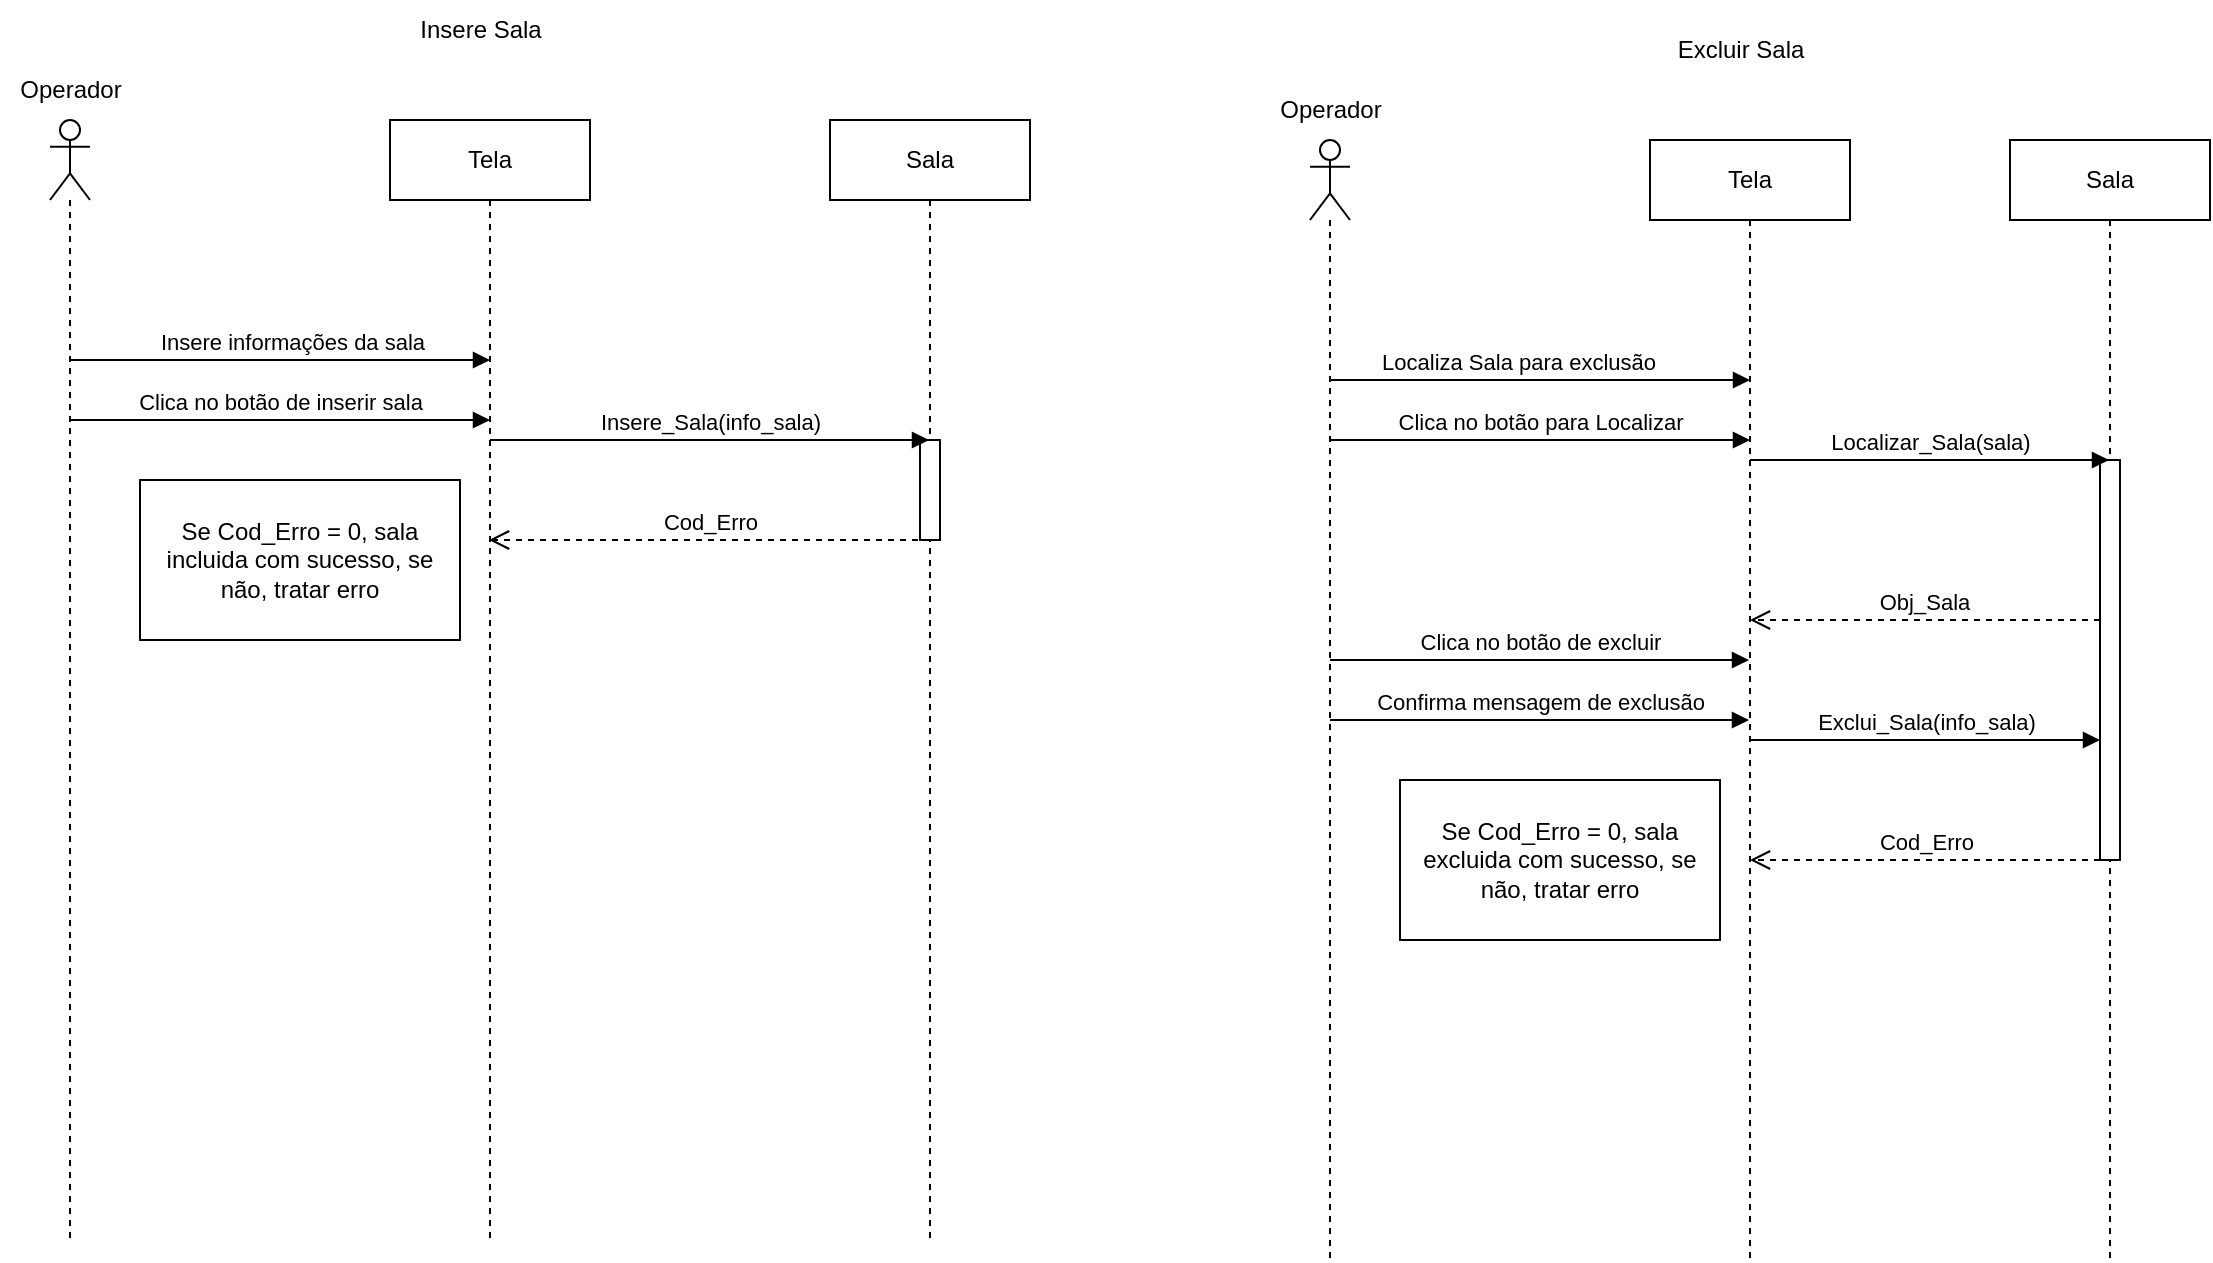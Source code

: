 <mxfile version="24.5.5" type="github">
  <diagram name="Page-1" id="2YBvvXClWsGukQMizWep">
    <mxGraphModel dx="794" dy="446" grid="1" gridSize="10" guides="1" tooltips="1" connect="1" arrows="1" fold="1" page="1" pageScale="1" pageWidth="850" pageHeight="1100" math="0" shadow="0">
      <root>
        <mxCell id="0" />
        <mxCell id="1" parent="0" />
        <mxCell id="hHIQW_2cjc0C5UHv6x5c-1" value="Insere Sala" style="text;html=1;align=center;verticalAlign=middle;resizable=0;points=[];autosize=1;strokeColor=none;fillColor=none;" vertex="1" parent="1">
          <mxGeometry x="255" y="20" width="80" height="30" as="geometry" />
        </mxCell>
        <mxCell id="hHIQW_2cjc0C5UHv6x5c-4" value="Tela" style="shape=umlLifeline;perimeter=lifelinePerimeter;whiteSpace=wrap;html=1;container=1;dropTarget=0;collapsible=0;recursiveResize=0;outlineConnect=0;portConstraint=eastwest;newEdgeStyle={&quot;edgeStyle&quot;:&quot;elbowEdgeStyle&quot;,&quot;elbow&quot;:&quot;vertical&quot;,&quot;curved&quot;:0,&quot;rounded&quot;:0};" vertex="1" parent="1">
          <mxGeometry x="250" y="80" width="100" height="560" as="geometry" />
        </mxCell>
        <mxCell id="hHIQW_2cjc0C5UHv6x5c-5" value="Insere informações da sala" style="html=1;verticalAlign=bottom;endArrow=block;curved=0;rounded=0;" edge="1" parent="1" source="hHIQW_2cjc0C5UHv6x5c-6">
          <mxGeometry x="0.05" width="80" relative="1" as="geometry">
            <mxPoint x="120" y="200" as="sourcePoint" />
            <mxPoint x="300" y="200" as="targetPoint" />
            <mxPoint as="offset" />
          </mxGeometry>
        </mxCell>
        <mxCell id="hHIQW_2cjc0C5UHv6x5c-6" value="" style="shape=umlLifeline;perimeter=lifelinePerimeter;whiteSpace=wrap;html=1;container=1;dropTarget=0;collapsible=0;recursiveResize=0;outlineConnect=0;portConstraint=eastwest;newEdgeStyle={&quot;curved&quot;:0,&quot;rounded&quot;:0};participant=umlActor;" vertex="1" parent="1">
          <mxGeometry x="80" y="80" width="20" height="560" as="geometry" />
        </mxCell>
        <mxCell id="hHIQW_2cjc0C5UHv6x5c-7" value="Operador" style="text;html=1;align=center;verticalAlign=middle;resizable=0;points=[];autosize=1;strokeColor=none;fillColor=none;" vertex="1" parent="1">
          <mxGeometry x="55" y="50" width="70" height="30" as="geometry" />
        </mxCell>
        <mxCell id="hHIQW_2cjc0C5UHv6x5c-8" value="Sala" style="shape=umlLifeline;perimeter=lifelinePerimeter;whiteSpace=wrap;html=1;container=1;dropTarget=0;collapsible=0;recursiveResize=0;outlineConnect=0;portConstraint=eastwest;newEdgeStyle={&quot;edgeStyle&quot;:&quot;elbowEdgeStyle&quot;,&quot;elbow&quot;:&quot;vertical&quot;,&quot;curved&quot;:0,&quot;rounded&quot;:0};" vertex="1" parent="1">
          <mxGeometry x="470" y="80" width="100" height="560" as="geometry" />
        </mxCell>
        <mxCell id="hHIQW_2cjc0C5UHv6x5c-9" value="" style="html=1;points=[[0,0,0,0,5],[0,1,0,0,-5],[1,0,0,0,5],[1,1,0,0,-5]];perimeter=orthogonalPerimeter;outlineConnect=0;targetShapes=umlLifeline;portConstraint=eastwest;newEdgeStyle={&quot;curved&quot;:0,&quot;rounded&quot;:0};" vertex="1" parent="hHIQW_2cjc0C5UHv6x5c-8">
          <mxGeometry x="45" y="160" width="10" height="50" as="geometry" />
        </mxCell>
        <mxCell id="hHIQW_2cjc0C5UHv6x5c-12" value="Insere_Sala(info_sala)" style="html=1;verticalAlign=bottom;endArrow=block;curved=0;rounded=0;" edge="1" parent="1">
          <mxGeometry x="0.002" width="80" relative="1" as="geometry">
            <mxPoint x="300" y="240" as="sourcePoint" />
            <mxPoint x="519.5" y="240" as="targetPoint" />
            <mxPoint as="offset" />
            <Array as="points">
              <mxPoint x="420" y="240" />
            </Array>
          </mxGeometry>
        </mxCell>
        <mxCell id="hHIQW_2cjc0C5UHv6x5c-19" value="Clica no botão de inserir sala" style="html=1;verticalAlign=bottom;endArrow=block;curved=0;rounded=0;" edge="1" parent="1">
          <mxGeometry x="-0.002" width="80" relative="1" as="geometry">
            <mxPoint x="89.5" y="230" as="sourcePoint" />
            <mxPoint x="300" y="230" as="targetPoint" />
            <mxPoint as="offset" />
          </mxGeometry>
        </mxCell>
        <mxCell id="hHIQW_2cjc0C5UHv6x5c-21" value="Cod_Erro" style="html=1;verticalAlign=bottom;endArrow=open;dashed=1;endSize=8;curved=0;rounded=0;" edge="1" parent="1">
          <mxGeometry relative="1" as="geometry">
            <mxPoint x="520" y="290" as="sourcePoint" />
            <mxPoint x="299.5" y="290" as="targetPoint" />
          </mxGeometry>
        </mxCell>
        <mxCell id="hHIQW_2cjc0C5UHv6x5c-22" value="Se Cod_Erro = 0, sala incluida com sucesso, se não, tratar erro" style="html=1;whiteSpace=wrap;" vertex="1" parent="1">
          <mxGeometry x="125" y="260" width="160" height="80" as="geometry" />
        </mxCell>
        <mxCell id="hHIQW_2cjc0C5UHv6x5c-23" value="Excluir Sala" style="text;html=1;align=center;verticalAlign=middle;resizable=0;points=[];autosize=1;strokeColor=none;fillColor=none;" vertex="1" parent="1">
          <mxGeometry x="880" y="30" width="90" height="30" as="geometry" />
        </mxCell>
        <mxCell id="hHIQW_2cjc0C5UHv6x5c-24" value="Sala" style="shape=umlLifeline;perimeter=lifelinePerimeter;whiteSpace=wrap;html=1;container=1;dropTarget=0;collapsible=0;recursiveResize=0;outlineConnect=0;portConstraint=eastwest;newEdgeStyle={&quot;edgeStyle&quot;:&quot;elbowEdgeStyle&quot;,&quot;elbow&quot;:&quot;vertical&quot;,&quot;curved&quot;:0,&quot;rounded&quot;:0};" vertex="1" parent="1">
          <mxGeometry x="1060" y="90" width="100" height="560" as="geometry" />
        </mxCell>
        <mxCell id="hHIQW_2cjc0C5UHv6x5c-25" value="" style="html=1;points=[[0,0,0,0,5],[0,1,0,0,-5],[1,0,0,0,5],[1,1,0,0,-5]];perimeter=orthogonalPerimeter;outlineConnect=0;targetShapes=umlLifeline;portConstraint=eastwest;newEdgeStyle={&quot;curved&quot;:0,&quot;rounded&quot;:0};" vertex="1" parent="hHIQW_2cjc0C5UHv6x5c-24">
          <mxGeometry x="45" y="160" width="10" height="200" as="geometry" />
        </mxCell>
        <mxCell id="hHIQW_2cjc0C5UHv6x5c-26" value="Tela" style="shape=umlLifeline;perimeter=lifelinePerimeter;whiteSpace=wrap;html=1;container=1;dropTarget=0;collapsible=0;recursiveResize=0;outlineConnect=0;portConstraint=eastwest;newEdgeStyle={&quot;edgeStyle&quot;:&quot;elbowEdgeStyle&quot;,&quot;elbow&quot;:&quot;vertical&quot;,&quot;curved&quot;:0,&quot;rounded&quot;:0};" vertex="1" parent="1">
          <mxGeometry x="880" y="90" width="100" height="560" as="geometry" />
        </mxCell>
        <mxCell id="hHIQW_2cjc0C5UHv6x5c-27" value="Localiza Sala para exclusão" style="html=1;verticalAlign=bottom;endArrow=block;curved=0;rounded=0;" edge="1" parent="1" source="hHIQW_2cjc0C5UHv6x5c-30">
          <mxGeometry x="-0.107" width="80" relative="1" as="geometry">
            <mxPoint x="750" y="210" as="sourcePoint" />
            <mxPoint x="930" y="210" as="targetPoint" />
            <mxPoint as="offset" />
          </mxGeometry>
        </mxCell>
        <mxCell id="hHIQW_2cjc0C5UHv6x5c-28" value="Localizar_Sala(sala)" style="html=1;verticalAlign=bottom;endArrow=block;curved=0;rounded=0;" edge="1" parent="1" target="hHIQW_2cjc0C5UHv6x5c-24">
          <mxGeometry x="0.003" width="80" relative="1" as="geometry">
            <mxPoint x="930" y="250" as="sourcePoint" />
            <mxPoint x="1069.5" y="250" as="targetPoint" />
            <mxPoint as="offset" />
          </mxGeometry>
        </mxCell>
        <mxCell id="hHIQW_2cjc0C5UHv6x5c-29" value="Clica no botão para Localizar" style="html=1;verticalAlign=bottom;endArrow=block;curved=0;rounded=0;" edge="1" parent="1" source="hHIQW_2cjc0C5UHv6x5c-30">
          <mxGeometry width="80" relative="1" as="geometry">
            <mxPoint x="750" y="240" as="sourcePoint" />
            <mxPoint x="930" y="240" as="targetPoint" />
          </mxGeometry>
        </mxCell>
        <mxCell id="hHIQW_2cjc0C5UHv6x5c-30" value="" style="shape=umlLifeline;perimeter=lifelinePerimeter;whiteSpace=wrap;html=1;container=1;dropTarget=0;collapsible=0;recursiveResize=0;outlineConnect=0;portConstraint=eastwest;newEdgeStyle={&quot;curved&quot;:0,&quot;rounded&quot;:0};participant=umlActor;" vertex="1" parent="1">
          <mxGeometry x="710" y="90" width="20" height="560" as="geometry" />
        </mxCell>
        <mxCell id="hHIQW_2cjc0C5UHv6x5c-31" value="Operador" style="text;html=1;align=center;verticalAlign=middle;resizable=0;points=[];autosize=1;strokeColor=none;fillColor=none;" vertex="1" parent="1">
          <mxGeometry x="685" y="60" width="70" height="30" as="geometry" />
        </mxCell>
        <mxCell id="hHIQW_2cjc0C5UHv6x5c-32" value="Obj_Sala" style="html=1;verticalAlign=bottom;endArrow=open;dashed=1;endSize=8;curved=0;rounded=0;" edge="1" parent="1">
          <mxGeometry x="0.006" relative="1" as="geometry">
            <mxPoint x="1105" y="330" as="sourcePoint" />
            <mxPoint x="930" y="330" as="targetPoint" />
            <mxPoint as="offset" />
          </mxGeometry>
        </mxCell>
        <mxCell id="hHIQW_2cjc0C5UHv6x5c-33" value="Se Cod_Erro = 0, sala excluida com sucesso, se não, tratar erro" style="html=1;whiteSpace=wrap;" vertex="1" parent="1">
          <mxGeometry x="755" y="410" width="160" height="80" as="geometry" />
        </mxCell>
        <mxCell id="hHIQW_2cjc0C5UHv6x5c-34" value="Clica no botão de excluir" style="html=1;verticalAlign=bottom;endArrow=block;curved=0;rounded=0;" edge="1" parent="1" source="hHIQW_2cjc0C5UHv6x5c-30" target="hHIQW_2cjc0C5UHv6x5c-26">
          <mxGeometry width="80" relative="1" as="geometry">
            <mxPoint x="855" y="350" as="sourcePoint" />
            <mxPoint x="925" y="350" as="targetPoint" />
            <Array as="points">
              <mxPoint x="905" y="350" />
            </Array>
          </mxGeometry>
        </mxCell>
        <mxCell id="hHIQW_2cjc0C5UHv6x5c-35" value="Confirma mensagem de exclusão" style="html=1;verticalAlign=bottom;endArrow=block;curved=0;rounded=0;" edge="1" parent="1" source="hHIQW_2cjc0C5UHv6x5c-30" target="hHIQW_2cjc0C5UHv6x5c-26">
          <mxGeometry width="80" relative="1" as="geometry">
            <mxPoint x="725" y="380" as="sourcePoint" />
            <mxPoint x="935" y="380" as="targetPoint" />
            <Array as="points">
              <mxPoint x="910" y="380" />
            </Array>
          </mxGeometry>
        </mxCell>
        <mxCell id="hHIQW_2cjc0C5UHv6x5c-36" value="Exclui_Sala(info_sala)" style="html=1;verticalAlign=bottom;endArrow=block;curved=0;rounded=0;" edge="1" parent="1">
          <mxGeometry width="80" relative="1" as="geometry">
            <mxPoint x="929.5" y="390" as="sourcePoint" />
            <mxPoint x="1105" y="390" as="targetPoint" />
          </mxGeometry>
        </mxCell>
        <mxCell id="hHIQW_2cjc0C5UHv6x5c-37" value="Cod_Erro" style="html=1;verticalAlign=bottom;endArrow=open;dashed=1;endSize=8;curved=0;rounded=0;" edge="1" parent="1" target="hHIQW_2cjc0C5UHv6x5c-26">
          <mxGeometry relative="1" as="geometry">
            <mxPoint x="1105" y="450" as="sourcePoint" />
            <mxPoint x="1025" y="450" as="targetPoint" />
          </mxGeometry>
        </mxCell>
      </root>
    </mxGraphModel>
  </diagram>
</mxfile>
